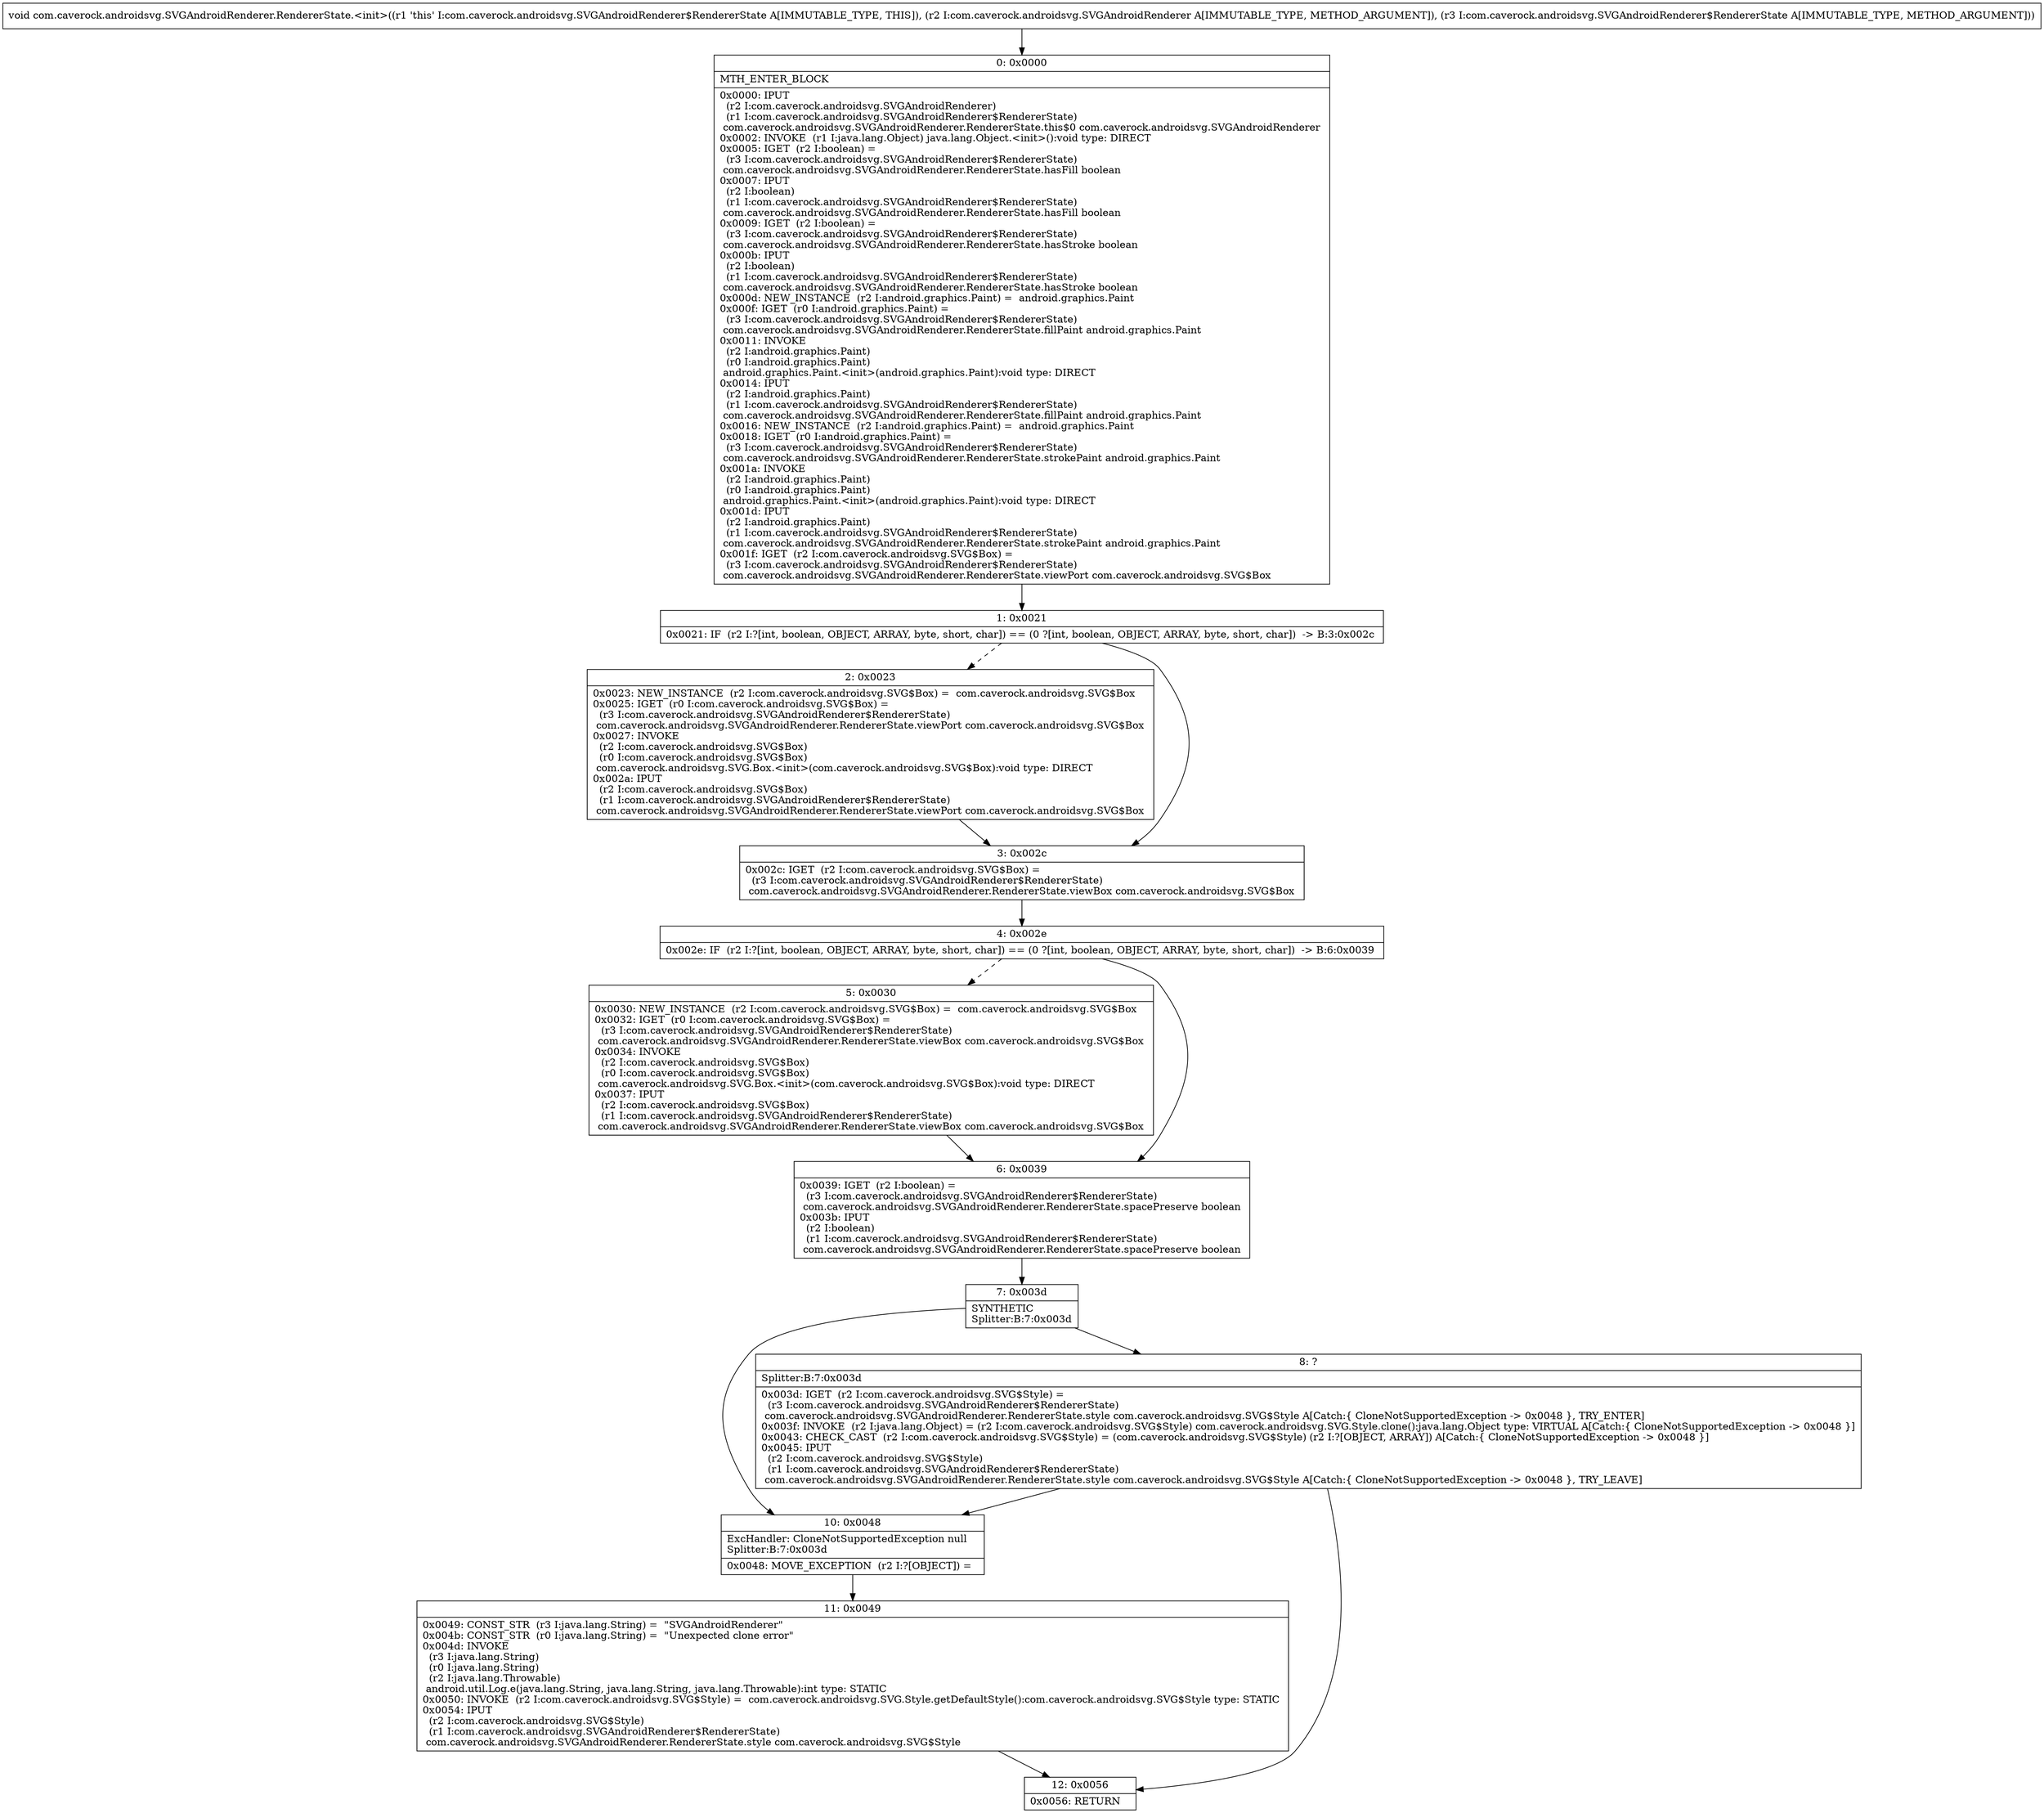 digraph "CFG forcom.caverock.androidsvg.SVGAndroidRenderer.RendererState.\<init\>(Lcom\/caverock\/androidsvg\/SVGAndroidRenderer;Lcom\/caverock\/androidsvg\/SVGAndroidRenderer$RendererState;)V" {
Node_0 [shape=record,label="{0\:\ 0x0000|MTH_ENTER_BLOCK\l|0x0000: IPUT  \l  (r2 I:com.caverock.androidsvg.SVGAndroidRenderer)\l  (r1 I:com.caverock.androidsvg.SVGAndroidRenderer$RendererState)\l com.caverock.androidsvg.SVGAndroidRenderer.RendererState.this$0 com.caverock.androidsvg.SVGAndroidRenderer \l0x0002: INVOKE  (r1 I:java.lang.Object) java.lang.Object.\<init\>():void type: DIRECT \l0x0005: IGET  (r2 I:boolean) = \l  (r3 I:com.caverock.androidsvg.SVGAndroidRenderer$RendererState)\l com.caverock.androidsvg.SVGAndroidRenderer.RendererState.hasFill boolean \l0x0007: IPUT  \l  (r2 I:boolean)\l  (r1 I:com.caverock.androidsvg.SVGAndroidRenderer$RendererState)\l com.caverock.androidsvg.SVGAndroidRenderer.RendererState.hasFill boolean \l0x0009: IGET  (r2 I:boolean) = \l  (r3 I:com.caverock.androidsvg.SVGAndroidRenderer$RendererState)\l com.caverock.androidsvg.SVGAndroidRenderer.RendererState.hasStroke boolean \l0x000b: IPUT  \l  (r2 I:boolean)\l  (r1 I:com.caverock.androidsvg.SVGAndroidRenderer$RendererState)\l com.caverock.androidsvg.SVGAndroidRenderer.RendererState.hasStroke boolean \l0x000d: NEW_INSTANCE  (r2 I:android.graphics.Paint) =  android.graphics.Paint \l0x000f: IGET  (r0 I:android.graphics.Paint) = \l  (r3 I:com.caverock.androidsvg.SVGAndroidRenderer$RendererState)\l com.caverock.androidsvg.SVGAndroidRenderer.RendererState.fillPaint android.graphics.Paint \l0x0011: INVOKE  \l  (r2 I:android.graphics.Paint)\l  (r0 I:android.graphics.Paint)\l android.graphics.Paint.\<init\>(android.graphics.Paint):void type: DIRECT \l0x0014: IPUT  \l  (r2 I:android.graphics.Paint)\l  (r1 I:com.caverock.androidsvg.SVGAndroidRenderer$RendererState)\l com.caverock.androidsvg.SVGAndroidRenderer.RendererState.fillPaint android.graphics.Paint \l0x0016: NEW_INSTANCE  (r2 I:android.graphics.Paint) =  android.graphics.Paint \l0x0018: IGET  (r0 I:android.graphics.Paint) = \l  (r3 I:com.caverock.androidsvg.SVGAndroidRenderer$RendererState)\l com.caverock.androidsvg.SVGAndroidRenderer.RendererState.strokePaint android.graphics.Paint \l0x001a: INVOKE  \l  (r2 I:android.graphics.Paint)\l  (r0 I:android.graphics.Paint)\l android.graphics.Paint.\<init\>(android.graphics.Paint):void type: DIRECT \l0x001d: IPUT  \l  (r2 I:android.graphics.Paint)\l  (r1 I:com.caverock.androidsvg.SVGAndroidRenderer$RendererState)\l com.caverock.androidsvg.SVGAndroidRenderer.RendererState.strokePaint android.graphics.Paint \l0x001f: IGET  (r2 I:com.caverock.androidsvg.SVG$Box) = \l  (r3 I:com.caverock.androidsvg.SVGAndroidRenderer$RendererState)\l com.caverock.androidsvg.SVGAndroidRenderer.RendererState.viewPort com.caverock.androidsvg.SVG$Box \l}"];
Node_1 [shape=record,label="{1\:\ 0x0021|0x0021: IF  (r2 I:?[int, boolean, OBJECT, ARRAY, byte, short, char]) == (0 ?[int, boolean, OBJECT, ARRAY, byte, short, char])  \-\> B:3:0x002c \l}"];
Node_2 [shape=record,label="{2\:\ 0x0023|0x0023: NEW_INSTANCE  (r2 I:com.caverock.androidsvg.SVG$Box) =  com.caverock.androidsvg.SVG$Box \l0x0025: IGET  (r0 I:com.caverock.androidsvg.SVG$Box) = \l  (r3 I:com.caverock.androidsvg.SVGAndroidRenderer$RendererState)\l com.caverock.androidsvg.SVGAndroidRenderer.RendererState.viewPort com.caverock.androidsvg.SVG$Box \l0x0027: INVOKE  \l  (r2 I:com.caverock.androidsvg.SVG$Box)\l  (r0 I:com.caverock.androidsvg.SVG$Box)\l com.caverock.androidsvg.SVG.Box.\<init\>(com.caverock.androidsvg.SVG$Box):void type: DIRECT \l0x002a: IPUT  \l  (r2 I:com.caverock.androidsvg.SVG$Box)\l  (r1 I:com.caverock.androidsvg.SVGAndroidRenderer$RendererState)\l com.caverock.androidsvg.SVGAndroidRenderer.RendererState.viewPort com.caverock.androidsvg.SVG$Box \l}"];
Node_3 [shape=record,label="{3\:\ 0x002c|0x002c: IGET  (r2 I:com.caverock.androidsvg.SVG$Box) = \l  (r3 I:com.caverock.androidsvg.SVGAndroidRenderer$RendererState)\l com.caverock.androidsvg.SVGAndroidRenderer.RendererState.viewBox com.caverock.androidsvg.SVG$Box \l}"];
Node_4 [shape=record,label="{4\:\ 0x002e|0x002e: IF  (r2 I:?[int, boolean, OBJECT, ARRAY, byte, short, char]) == (0 ?[int, boolean, OBJECT, ARRAY, byte, short, char])  \-\> B:6:0x0039 \l}"];
Node_5 [shape=record,label="{5\:\ 0x0030|0x0030: NEW_INSTANCE  (r2 I:com.caverock.androidsvg.SVG$Box) =  com.caverock.androidsvg.SVG$Box \l0x0032: IGET  (r0 I:com.caverock.androidsvg.SVG$Box) = \l  (r3 I:com.caverock.androidsvg.SVGAndroidRenderer$RendererState)\l com.caverock.androidsvg.SVGAndroidRenderer.RendererState.viewBox com.caverock.androidsvg.SVG$Box \l0x0034: INVOKE  \l  (r2 I:com.caverock.androidsvg.SVG$Box)\l  (r0 I:com.caverock.androidsvg.SVG$Box)\l com.caverock.androidsvg.SVG.Box.\<init\>(com.caverock.androidsvg.SVG$Box):void type: DIRECT \l0x0037: IPUT  \l  (r2 I:com.caverock.androidsvg.SVG$Box)\l  (r1 I:com.caverock.androidsvg.SVGAndroidRenderer$RendererState)\l com.caverock.androidsvg.SVGAndroidRenderer.RendererState.viewBox com.caverock.androidsvg.SVG$Box \l}"];
Node_6 [shape=record,label="{6\:\ 0x0039|0x0039: IGET  (r2 I:boolean) = \l  (r3 I:com.caverock.androidsvg.SVGAndroidRenderer$RendererState)\l com.caverock.androidsvg.SVGAndroidRenderer.RendererState.spacePreserve boolean \l0x003b: IPUT  \l  (r2 I:boolean)\l  (r1 I:com.caverock.androidsvg.SVGAndroidRenderer$RendererState)\l com.caverock.androidsvg.SVGAndroidRenderer.RendererState.spacePreserve boolean \l}"];
Node_7 [shape=record,label="{7\:\ 0x003d|SYNTHETIC\lSplitter:B:7:0x003d\l}"];
Node_8 [shape=record,label="{8\:\ ?|Splitter:B:7:0x003d\l|0x003d: IGET  (r2 I:com.caverock.androidsvg.SVG$Style) = \l  (r3 I:com.caverock.androidsvg.SVGAndroidRenderer$RendererState)\l com.caverock.androidsvg.SVGAndroidRenderer.RendererState.style com.caverock.androidsvg.SVG$Style A[Catch:\{ CloneNotSupportedException \-\> 0x0048 \}, TRY_ENTER]\l0x003f: INVOKE  (r2 I:java.lang.Object) = (r2 I:com.caverock.androidsvg.SVG$Style) com.caverock.androidsvg.SVG.Style.clone():java.lang.Object type: VIRTUAL A[Catch:\{ CloneNotSupportedException \-\> 0x0048 \}]\l0x0043: CHECK_CAST  (r2 I:com.caverock.androidsvg.SVG$Style) = (com.caverock.androidsvg.SVG$Style) (r2 I:?[OBJECT, ARRAY]) A[Catch:\{ CloneNotSupportedException \-\> 0x0048 \}]\l0x0045: IPUT  \l  (r2 I:com.caverock.androidsvg.SVG$Style)\l  (r1 I:com.caverock.androidsvg.SVGAndroidRenderer$RendererState)\l com.caverock.androidsvg.SVGAndroidRenderer.RendererState.style com.caverock.androidsvg.SVG$Style A[Catch:\{ CloneNotSupportedException \-\> 0x0048 \}, TRY_LEAVE]\l}"];
Node_10 [shape=record,label="{10\:\ 0x0048|ExcHandler: CloneNotSupportedException null\lSplitter:B:7:0x003d\l|0x0048: MOVE_EXCEPTION  (r2 I:?[OBJECT]) =  \l}"];
Node_11 [shape=record,label="{11\:\ 0x0049|0x0049: CONST_STR  (r3 I:java.lang.String) =  \"SVGAndroidRenderer\" \l0x004b: CONST_STR  (r0 I:java.lang.String) =  \"Unexpected clone error\" \l0x004d: INVOKE  \l  (r3 I:java.lang.String)\l  (r0 I:java.lang.String)\l  (r2 I:java.lang.Throwable)\l android.util.Log.e(java.lang.String, java.lang.String, java.lang.Throwable):int type: STATIC \l0x0050: INVOKE  (r2 I:com.caverock.androidsvg.SVG$Style) =  com.caverock.androidsvg.SVG.Style.getDefaultStyle():com.caverock.androidsvg.SVG$Style type: STATIC \l0x0054: IPUT  \l  (r2 I:com.caverock.androidsvg.SVG$Style)\l  (r1 I:com.caverock.androidsvg.SVGAndroidRenderer$RendererState)\l com.caverock.androidsvg.SVGAndroidRenderer.RendererState.style com.caverock.androidsvg.SVG$Style \l}"];
Node_12 [shape=record,label="{12\:\ 0x0056|0x0056: RETURN   \l}"];
MethodNode[shape=record,label="{void com.caverock.androidsvg.SVGAndroidRenderer.RendererState.\<init\>((r1 'this' I:com.caverock.androidsvg.SVGAndroidRenderer$RendererState A[IMMUTABLE_TYPE, THIS]), (r2 I:com.caverock.androidsvg.SVGAndroidRenderer A[IMMUTABLE_TYPE, METHOD_ARGUMENT]), (r3 I:com.caverock.androidsvg.SVGAndroidRenderer$RendererState A[IMMUTABLE_TYPE, METHOD_ARGUMENT])) }"];
MethodNode -> Node_0;
Node_0 -> Node_1;
Node_1 -> Node_2[style=dashed];
Node_1 -> Node_3;
Node_2 -> Node_3;
Node_3 -> Node_4;
Node_4 -> Node_5[style=dashed];
Node_4 -> Node_6;
Node_5 -> Node_6;
Node_6 -> Node_7;
Node_7 -> Node_8;
Node_7 -> Node_10;
Node_8 -> Node_10;
Node_8 -> Node_12;
Node_10 -> Node_11;
Node_11 -> Node_12;
}

